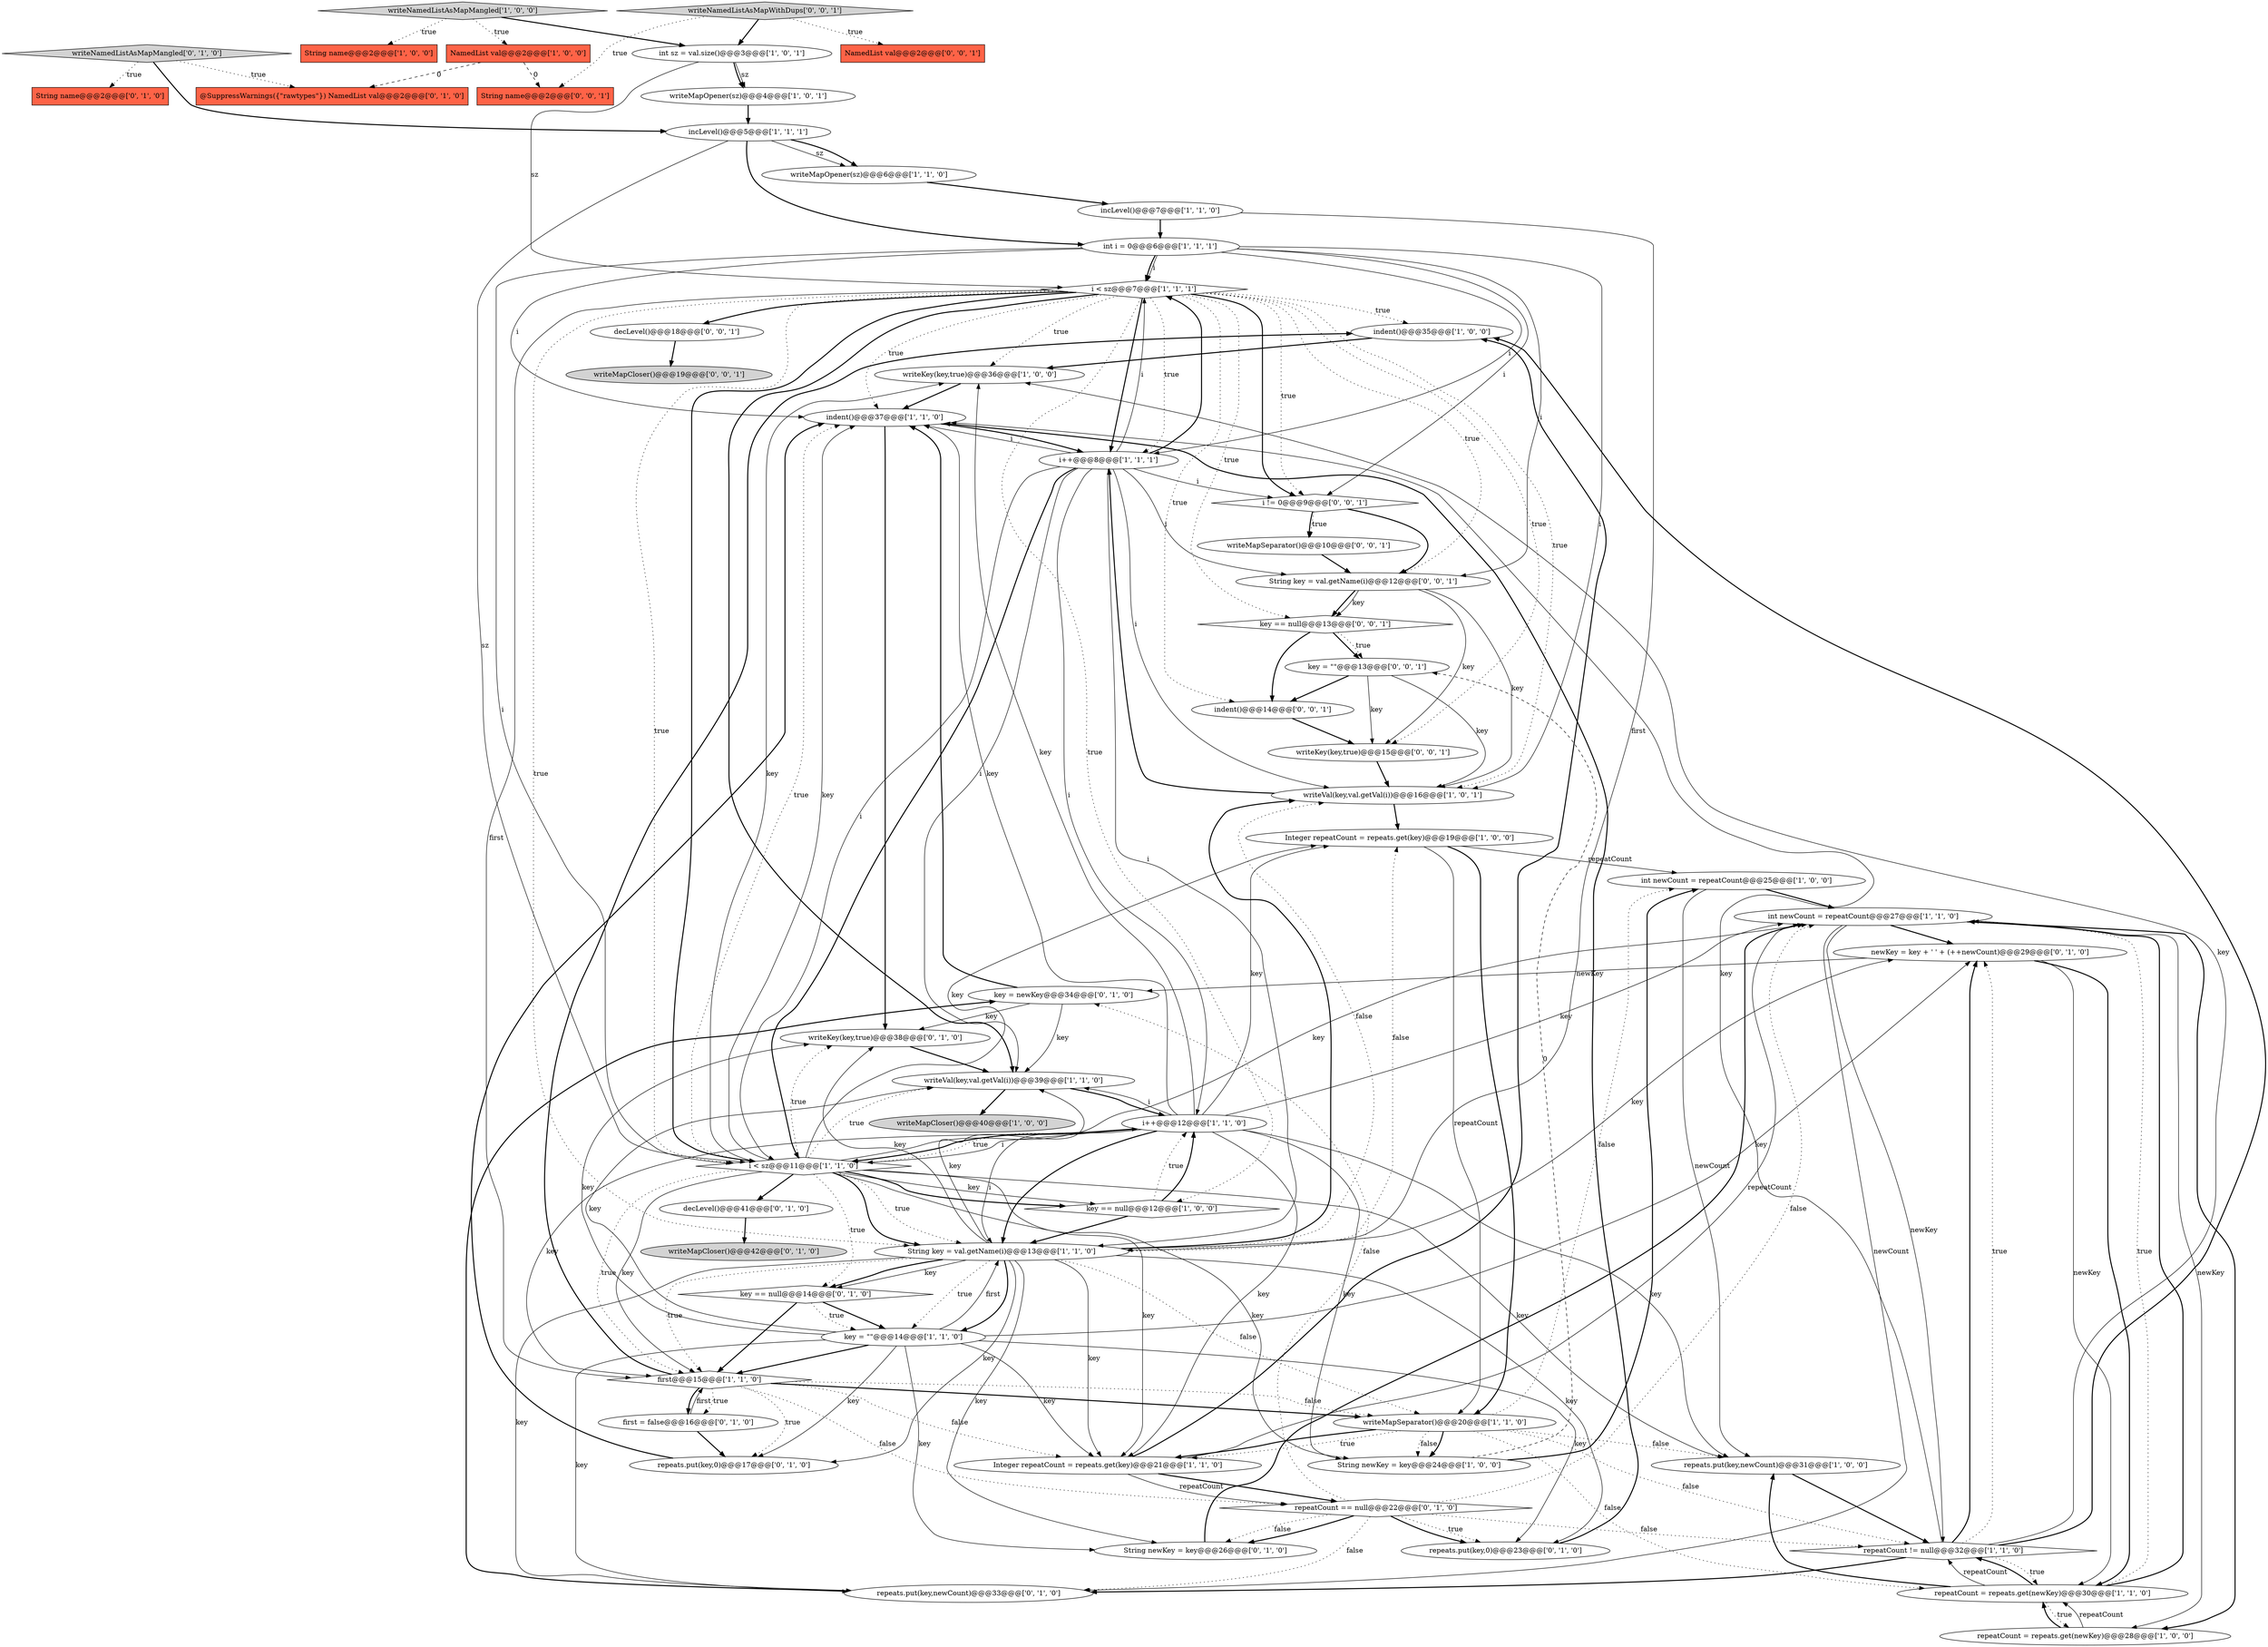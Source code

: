digraph {
52 [style = filled, label = "decLevel()@@@18@@@['0', '0', '1']", fillcolor = white, shape = ellipse image = "AAA0AAABBB3BBB"];
5 [style = filled, label = "indent()@@@35@@@['1', '0', '0']", fillcolor = white, shape = ellipse image = "AAA0AAABBB1BBB"];
39 [style = filled, label = "decLevel()@@@41@@@['0', '1', '0']", fillcolor = white, shape = ellipse image = "AAA0AAABBB2BBB"];
24 [style = filled, label = "Integer repeatCount = repeats.get(key)@@@19@@@['1', '0', '0']", fillcolor = white, shape = ellipse image = "AAA0AAABBB1BBB"];
31 [style = filled, label = "incLevel()@@@7@@@['1', '1', '0']", fillcolor = white, shape = ellipse image = "AAA0AAABBB1BBB"];
17 [style = filled, label = "String newKey = key@@@24@@@['1', '0', '0']", fillcolor = white, shape = ellipse image = "AAA0AAABBB1BBB"];
13 [style = filled, label = "writeMapOpener(sz)@@@6@@@['1', '1', '0']", fillcolor = white, shape = ellipse image = "AAA0AAABBB1BBB"];
8 [style = filled, label = "int sz = val.size()@@@3@@@['1', '0', '1']", fillcolor = white, shape = ellipse image = "AAA0AAABBB1BBB"];
27 [style = filled, label = "Integer repeatCount = repeats.get(key)@@@21@@@['1', '1', '0']", fillcolor = white, shape = ellipse image = "AAA0AAABBB1BBB"];
51 [style = filled, label = "key == null@@@13@@@['0', '0', '1']", fillcolor = white, shape = diamond image = "AAA0AAABBB3BBB"];
29 [style = filled, label = "key = \"\"@@@14@@@['1', '1', '0']", fillcolor = white, shape = ellipse image = "AAA0AAABBB1BBB"];
58 [style = filled, label = "i != 0@@@9@@@['0', '0', '1']", fillcolor = white, shape = diamond image = "AAA0AAABBB3BBB"];
55 [style = filled, label = "writeMapCloser()@@@19@@@['0', '0', '1']", fillcolor = lightgray, shape = ellipse image = "AAA0AAABBB3BBB"];
1 [style = filled, label = "writeVal(key,val.getVal(i))@@@16@@@['1', '0', '1']", fillcolor = white, shape = ellipse image = "AAA0AAABBB1BBB"];
25 [style = filled, label = "i < sz@@@11@@@['1', '1', '0']", fillcolor = white, shape = diamond image = "AAA0AAABBB1BBB"];
2 [style = filled, label = "indent()@@@37@@@['1', '1', '0']", fillcolor = white, shape = ellipse image = "AAA0AAABBB1BBB"];
26 [style = filled, label = "String key = val.getName(i)@@@13@@@['1', '1', '0']", fillcolor = white, shape = ellipse image = "AAA0AAABBB1BBB"];
20 [style = filled, label = "writeNamedListAsMapMangled['1', '0', '0']", fillcolor = lightgray, shape = diamond image = "AAA0AAABBB1BBB"];
9 [style = filled, label = "int newCount = repeatCount@@@27@@@['1', '1', '0']", fillcolor = white, shape = ellipse image = "AAA0AAABBB1BBB"];
54 [style = filled, label = "writeKey(key,true)@@@15@@@['0', '0', '1']", fillcolor = white, shape = ellipse image = "AAA0AAABBB3BBB"];
15 [style = filled, label = "writeMapCloser()@@@40@@@['1', '0', '0']", fillcolor = lightgray, shape = ellipse image = "AAA0AAABBB1BBB"];
50 [style = filled, label = "String name@@@2@@@['0', '0', '1']", fillcolor = tomato, shape = box image = "AAA0AAABBB3BBB"];
46 [style = filled, label = "newKey = key + ' ' + (++newCount)@@@29@@@['0', '1', '0']", fillcolor = white, shape = ellipse image = "AAA0AAABBB2BBB"];
12 [style = filled, label = "i++@@@8@@@['1', '1', '1']", fillcolor = white, shape = ellipse image = "AAA0AAABBB1BBB"];
41 [style = filled, label = "key = newKey@@@34@@@['0', '1', '0']", fillcolor = white, shape = ellipse image = "AAA0AAABBB2BBB"];
4 [style = filled, label = "writeKey(key,true)@@@36@@@['1', '0', '0']", fillcolor = white, shape = ellipse image = "AAA0AAABBB1BBB"];
53 [style = filled, label = "key = \"\"@@@13@@@['0', '0', '1']", fillcolor = white, shape = ellipse image = "AAA0AAABBB3BBB"];
23 [style = filled, label = "i++@@@12@@@['1', '1', '0']", fillcolor = white, shape = ellipse image = "AAA0AAABBB1BBB"];
3 [style = filled, label = "incLevel()@@@5@@@['1', '1', '1']", fillcolor = white, shape = ellipse image = "AAA0AAABBB1BBB"];
43 [style = filled, label = "writeMapCloser()@@@42@@@['0', '1', '0']", fillcolor = lightgray, shape = ellipse image = "AAA0AAABBB2BBB"];
47 [style = filled, label = "first = false@@@16@@@['0', '1', '0']", fillcolor = white, shape = ellipse image = "AAA0AAABBB2BBB"];
10 [style = filled, label = "repeatCount = repeats.get(newKey)@@@28@@@['1', '0', '0']", fillcolor = white, shape = ellipse image = "AAA0AAABBB1BBB"];
11 [style = filled, label = "String name@@@2@@@['1', '0', '0']", fillcolor = tomato, shape = box image = "AAA0AAABBB1BBB"];
19 [style = filled, label = "int i = 0@@@6@@@['1', '1', '1']", fillcolor = white, shape = ellipse image = "AAA0AAABBB1BBB"];
22 [style = filled, label = "writeVal(key,val.getVal(i))@@@39@@@['1', '1', '0']", fillcolor = white, shape = ellipse image = "AAA0AAABBB1BBB"];
56 [style = filled, label = "writeMapSeparator()@@@10@@@['0', '0', '1']", fillcolor = white, shape = ellipse image = "AAA0AAABBB3BBB"];
0 [style = filled, label = "first@@@15@@@['1', '1', '0']", fillcolor = white, shape = diamond image = "AAA0AAABBB1BBB"];
33 [style = filled, label = "writeKey(key,true)@@@38@@@['0', '1', '0']", fillcolor = white, shape = ellipse image = "AAA0AAABBB2BBB"];
57 [style = filled, label = "indent()@@@14@@@['0', '0', '1']", fillcolor = white, shape = ellipse image = "AAA0AAABBB3BBB"];
7 [style = filled, label = "i < sz@@@7@@@['1', '1', '1']", fillcolor = white, shape = diamond image = "AAA0AAABBB1BBB"];
59 [style = filled, label = "String key = val.getName(i)@@@12@@@['0', '0', '1']", fillcolor = white, shape = ellipse image = "AAA0AAABBB3BBB"];
44 [style = filled, label = "repeats.put(key,newCount)@@@33@@@['0', '1', '0']", fillcolor = white, shape = ellipse image = "AAA0AAABBB2BBB"];
38 [style = filled, label = "repeatCount == null@@@22@@@['0', '1', '0']", fillcolor = white, shape = diamond image = "AAA0AAABBB2BBB"];
45 [style = filled, label = "repeats.put(key,0)@@@17@@@['0', '1', '0']", fillcolor = white, shape = ellipse image = "AAA0AAABBB2BBB"];
49 [style = filled, label = "writeNamedListAsMapWithDups['0', '0', '1']", fillcolor = lightgray, shape = diamond image = "AAA0AAABBB3BBB"];
42 [style = filled, label = "writeNamedListAsMapMangled['0', '1', '0']", fillcolor = lightgray, shape = diamond image = "AAA0AAABBB2BBB"];
18 [style = filled, label = "repeatCount != null@@@32@@@['1', '1', '0']", fillcolor = white, shape = diamond image = "AAA0AAABBB1BBB"];
34 [style = filled, label = "String name@@@2@@@['0', '1', '0']", fillcolor = tomato, shape = box image = "AAA0AAABBB2BBB"];
6 [style = filled, label = "repeatCount = repeats.get(newKey)@@@30@@@['1', '1', '0']", fillcolor = white, shape = ellipse image = "AAA0AAABBB1BBB"];
16 [style = filled, label = "repeats.put(key,newCount)@@@31@@@['1', '0', '0']", fillcolor = white, shape = ellipse image = "AAA0AAABBB1BBB"];
21 [style = filled, label = "NamedList val@@@2@@@['1', '0', '0']", fillcolor = tomato, shape = box image = "AAA1AAABBB1BBB"];
37 [style = filled, label = "key == null@@@14@@@['0', '1', '0']", fillcolor = white, shape = diamond image = "AAA0AAABBB2BBB"];
30 [style = filled, label = "int newCount = repeatCount@@@25@@@['1', '0', '0']", fillcolor = white, shape = ellipse image = "AAA0AAABBB1BBB"];
35 [style = filled, label = "String newKey = key@@@26@@@['0', '1', '0']", fillcolor = white, shape = ellipse image = "AAA0AAABBB2BBB"];
36 [style = filled, label = "@SuppressWarnings({\"rawtypes\"}) NamedList val@@@2@@@['0', '1', '0']", fillcolor = tomato, shape = box image = "AAA1AAABBB2BBB"];
14 [style = filled, label = "key == null@@@12@@@['1', '0', '0']", fillcolor = white, shape = diamond image = "AAA0AAABBB1BBB"];
40 [style = filled, label = "repeats.put(key,0)@@@23@@@['0', '1', '0']", fillcolor = white, shape = ellipse image = "AAA0AAABBB2BBB"];
32 [style = filled, label = "writeMapOpener(sz)@@@4@@@['1', '0', '1']", fillcolor = white, shape = ellipse image = "AAA0AAABBB1BBB"];
48 [style = filled, label = "NamedList val@@@2@@@['0', '0', '1']", fillcolor = tomato, shape = box image = "AAA0AAABBB3BBB"];
28 [style = filled, label = "writeMapSeparator()@@@20@@@['1', '1', '0']", fillcolor = white, shape = ellipse image = "AAA0AAABBB1BBB"];
21->50 [style = dashed, label="0"];
40->2 [style = bold, label=""];
37->0 [style = bold, label=""];
27->38 [style = bold, label=""];
22->15 [style = bold, label=""];
7->14 [style = dotted, label="true"];
7->54 [style = dotted, label="true"];
20->11 [style = dotted, label="true"];
8->32 [style = solid, label="sz"];
7->51 [style = dotted, label="true"];
29->0 [style = bold, label=""];
59->51 [style = bold, label=""];
12->25 [style = solid, label="i"];
12->26 [style = solid, label="i"];
23->22 [style = solid, label="i"];
46->6 [style = solid, label="newKey"];
51->53 [style = bold, label=""];
25->14 [style = bold, label=""];
52->55 [style = bold, label=""];
9->10 [style = bold, label=""];
26->0 [style = dotted, label="true"];
7->52 [style = bold, label=""];
28->6 [style = dotted, label="false"];
38->18 [style = dotted, label="false"];
9->44 [style = solid, label="newCount"];
12->7 [style = bold, label=""];
26->37 [style = solid, label="key"];
26->22 [style = solid, label="key"];
29->44 [style = solid, label="key"];
49->8 [style = bold, label=""];
26->28 [style = dotted, label="false"];
41->22 [style = solid, label="key"];
59->51 [style = solid, label="key"];
53->1 [style = solid, label="key"];
18->44 [style = bold, label=""];
18->4 [style = solid, label="key"];
29->27 [style = solid, label="key"];
17->53 [style = dashed, label="0"];
3->19 [style = bold, label=""];
1->12 [style = bold, label=""];
42->3 [style = bold, label=""];
18->46 [style = bold, label=""];
24->30 [style = solid, label="repeatCount"];
58->59 [style = bold, label=""];
51->53 [style = dotted, label="true"];
28->27 [style = dotted, label="true"];
13->31 [style = bold, label=""];
23->27 [style = solid, label="key"];
29->40 [style = solid, label="key"];
27->5 [style = bold, label=""];
7->1 [style = dotted, label="true"];
9->18 [style = solid, label="newKey"];
32->3 [style = bold, label=""];
38->44 [style = dotted, label="false"];
38->40 [style = dotted, label="true"];
49->48 [style = dotted, label="true"];
12->23 [style = solid, label="i"];
26->46 [style = solid, label="key"];
57->54 [style = bold, label=""];
24->28 [style = bold, label=""];
23->25 [style = bold, label=""];
23->9 [style = solid, label="key"];
0->45 [style = dotted, label="true"];
25->2 [style = solid, label="key"];
25->17 [style = solid, label="key"];
26->1 [style = bold, label=""];
46->6 [style = bold, label=""];
42->36 [style = dotted, label="true"];
37->29 [style = bold, label=""];
25->4 [style = solid, label="key"];
4->2 [style = bold, label=""];
28->18 [style = dotted, label="false"];
29->22 [style = solid, label="key"];
59->54 [style = solid, label="key"];
41->2 [style = bold, label=""];
22->23 [style = bold, label=""];
21->36 [style = dashed, label="0"];
58->56 [style = bold, label=""];
26->45 [style = solid, label="key"];
29->45 [style = solid, label="key"];
7->12 [style = dotted, label="true"];
18->6 [style = dotted, label="true"];
31->26 [style = solid, label="first"];
23->17 [style = solid, label="key"];
19->25 [style = solid, label="i"];
20->8 [style = bold, label=""];
28->16 [style = dotted, label="false"];
12->2 [style = solid, label="i"];
3->25 [style = solid, label="sz"];
29->46 [style = solid, label="key"];
25->26 [style = bold, label=""];
44->41 [style = bold, label=""];
3->13 [style = solid, label="sz"];
2->33 [style = bold, label=""];
26->37 [style = bold, label=""];
25->23 [style = dotted, label="true"];
0->38 [style = dotted, label="false"];
38->41 [style = dotted, label="false"];
38->35 [style = bold, label=""];
23->25 [style = solid, label="i"];
6->18 [style = solid, label="repeatCount"];
59->1 [style = solid, label="key"];
25->26 [style = dotted, label="true"];
28->17 [style = dotted, label="false"];
38->35 [style = dotted, label="false"];
47->0 [style = solid, label="first"];
7->2 [style = dotted, label="true"];
25->24 [style = solid, label="key"];
29->26 [style = solid, label="first"];
10->6 [style = solid, label="repeatCount"];
19->59 [style = solid, label="i"];
7->59 [style = dotted, label="true"];
16->18 [style = bold, label=""];
25->39 [style = bold, label=""];
35->9 [style = bold, label=""];
26->27 [style = solid, label="key"];
6->18 [style = bold, label=""];
58->56 [style = dotted, label="true"];
41->33 [style = solid, label="key"];
7->58 [style = dotted, label="true"];
9->46 [style = bold, label=""];
24->28 [style = solid, label="repeatCount"];
7->26 [style = dotted, label="true"];
49->50 [style = dotted, label="true"];
26->33 [style = solid, label="key"];
14->23 [style = dotted, label="true"];
30->9 [style = bold, label=""];
19->7 [style = solid, label="i"];
45->2 [style = bold, label=""];
0->28 [style = dotted, label="false"];
10->6 [style = bold, label=""];
7->5 [style = dotted, label="true"];
29->33 [style = solid, label="key"];
6->10 [style = dotted, label="true"];
7->22 [style = bold, label=""];
9->10 [style = solid, label="newKey"];
19->1 [style = solid, label="i"];
23->4 [style = solid, label="key"];
7->57 [style = dotted, label="true"];
14->23 [style = bold, label=""];
18->46 [style = dotted, label="true"];
6->9 [style = dotted, label="true"];
18->2 [style = solid, label="key"];
30->16 [style = solid, label="newCount"];
5->4 [style = bold, label=""];
25->14 [style = solid, label="key"];
12->1 [style = solid, label="i"];
12->58 [style = solid, label="i"];
28->17 [style = bold, label=""];
23->16 [style = solid, label="key"];
47->45 [style = bold, label=""];
23->2 [style = solid, label="key"];
51->57 [style = bold, label=""];
25->9 [style = solid, label="key"];
23->26 [style = solid, label="i"];
38->40 [style = bold, label=""];
26->1 [style = dotted, label="false"];
25->2 [style = dotted, label="true"];
56->59 [style = bold, label=""];
12->7 [style = solid, label="i"];
42->34 [style = dotted, label="true"];
31->19 [style = bold, label=""];
0->27 [style = dotted, label="false"];
33->22 [style = bold, label=""];
26->35 [style = solid, label="key"];
8->7 [style = solid, label="sz"];
0->5 [style = bold, label=""];
0->47 [style = dotted, label="true"];
23->24 [style = solid, label="key"];
27->9 [style = solid, label="repeatCount"];
25->37 [style = dotted, label="true"];
25->33 [style = dotted, label="true"];
25->27 [style = solid, label="key"];
7->58 [style = bold, label=""];
25->0 [style = solid, label="key"];
46->41 [style = solid, label="newKey"];
8->32 [style = bold, label=""];
7->12 [style = bold, label=""];
53->54 [style = solid, label="key"];
53->57 [style = bold, label=""];
26->29 [style = bold, label=""];
12->22 [style = solid, label="i"];
23->0 [style = solid, label="key"];
27->38 [style = solid, label="repeatCount"];
12->59 [style = solid, label="i"];
39->43 [style = bold, label=""];
23->26 [style = bold, label=""];
7->0 [style = solid, label="first"];
26->24 [style = dotted, label="false"];
25->0 [style = dotted, label="true"];
26->44 [style = solid, label="key"];
17->30 [style = bold, label=""];
37->29 [style = dotted, label="true"];
20->21 [style = dotted, label="true"];
2->12 [style = bold, label=""];
19->2 [style = solid, label="i"];
25->16 [style = solid, label="key"];
14->26 [style = bold, label=""];
19->12 [style = solid, label="i"];
0->47 [style = bold, label=""];
38->9 [style = dotted, label="false"];
6->16 [style = bold, label=""];
19->58 [style = solid, label="i"];
1->24 [style = bold, label=""];
18->5 [style = bold, label=""];
12->25 [style = bold, label=""];
29->35 [style = solid, label="key"];
7->4 [style = dotted, label="true"];
7->25 [style = dotted, label="true"];
25->22 [style = dotted, label="true"];
3->13 [style = bold, label=""];
26->29 [style = dotted, label="true"];
7->25 [style = bold, label=""];
28->27 [style = bold, label=""];
6->9 [style = bold, label=""];
28->30 [style = dotted, label="false"];
19->7 [style = bold, label=""];
0->28 [style = bold, label=""];
26->40 [style = solid, label="key"];
54->1 [style = bold, label=""];
}
